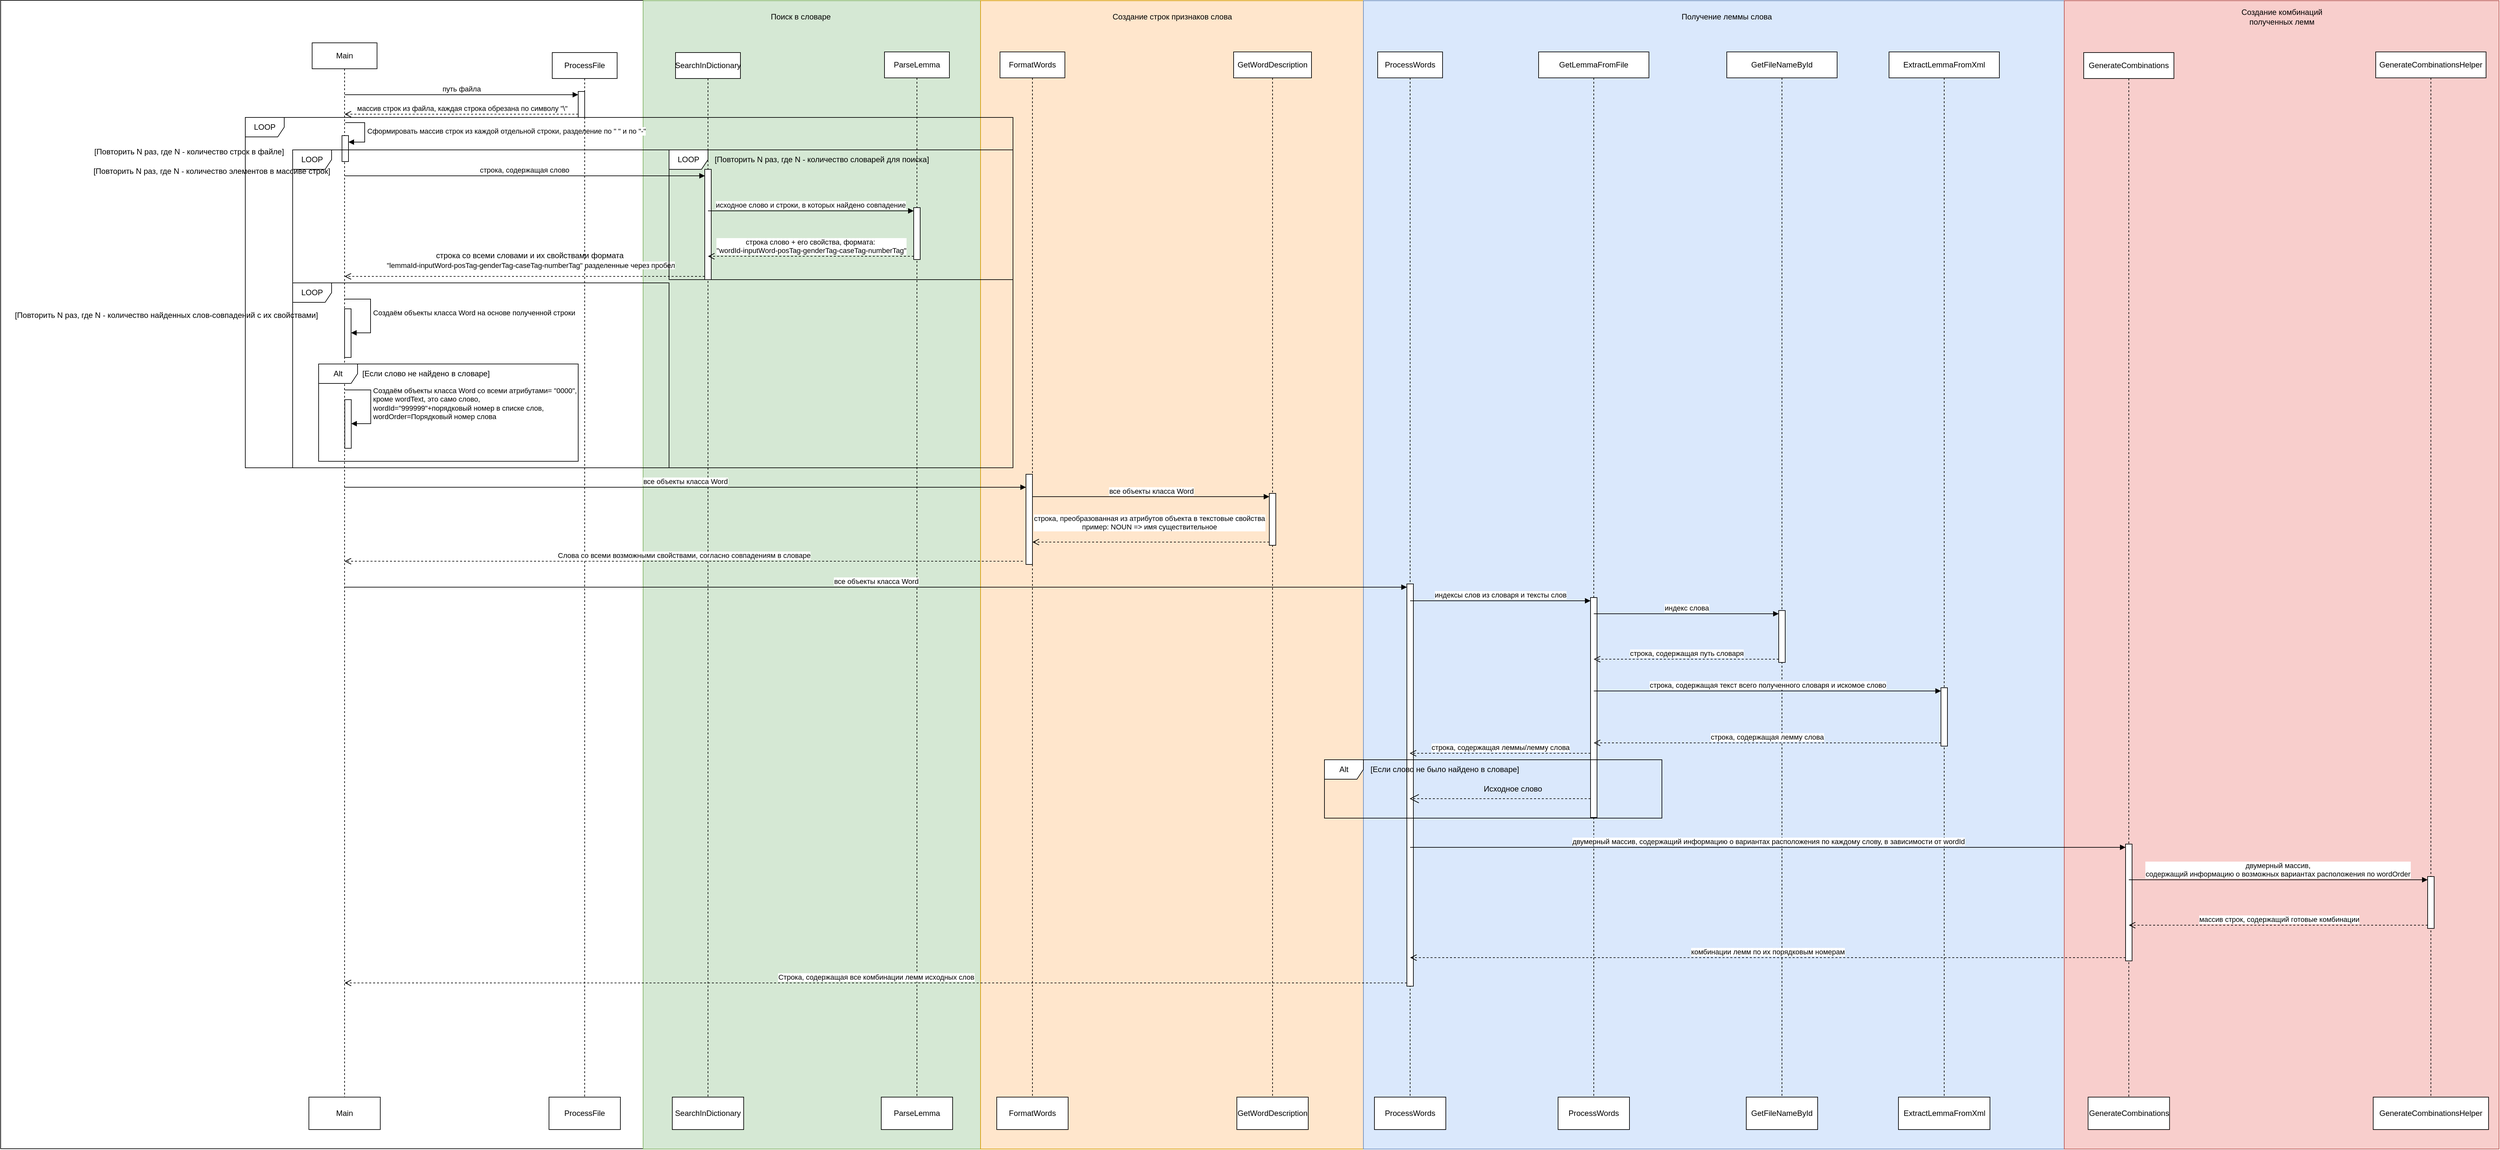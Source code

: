 <mxfile version="27.1.4">
  <diagram name="Страница — 1" id="jLnOedMRefn1-FSvZcaY">
    <mxGraphModel dx="3996" dy="2913" grid="1" gridSize="10" guides="1" tooltips="1" connect="1" arrows="1" fold="1" page="1" pageScale="1" pageWidth="827" pageHeight="1169" math="0" shadow="0">
      <root>
        <mxCell id="0" />
        <mxCell id="1" parent="0" />
        <mxCell id="mPj6bC7QtBjY4IhfVBW--126" value="" style="verticalLabelPosition=bottom;verticalAlign=top;html=1;shape=mxgraph.basic.rect;fillColor2=none;strokeWidth=1;size=0;indent=5;movable=0;resizable=0;rotatable=0;deletable=0;editable=0;locked=1;connectable=0;" vertex="1" parent="1">
          <mxGeometry x="-790" y="-50.5" width="990" height="1770" as="geometry" />
        </mxCell>
        <mxCell id="mPj6bC7QtBjY4IhfVBW--119" value="" style="verticalLabelPosition=bottom;verticalAlign=top;html=1;shape=mxgraph.basic.rect;fillColor2=none;strokeWidth=1;size=0;indent=5;fillColor=#d5e8d4;strokeColor=#82b366;movable=0;resizable=0;rotatable=0;deletable=0;editable=0;locked=1;connectable=0;" vertex="1" parent="1">
          <mxGeometry x="200" y="-50" width="520" height="1770" as="geometry" />
        </mxCell>
        <mxCell id="mPj6bC7QtBjY4IhfVBW--118" value="" style="verticalLabelPosition=bottom;verticalAlign=top;html=1;shape=mxgraph.basic.rect;fillColor2=none;strokeWidth=1;size=0;indent=5;fillColor=#ffe6cc;strokeColor=#d79b00;movable=0;resizable=0;rotatable=0;deletable=0;editable=0;locked=1;connectable=0;" vertex="1" parent="1">
          <mxGeometry x="720" y="-50" width="590" height="1770" as="geometry" />
        </mxCell>
        <mxCell id="mPj6bC7QtBjY4IhfVBW--117" value="" style="verticalLabelPosition=bottom;verticalAlign=top;html=1;shape=mxgraph.basic.rect;fillColor2=none;strokeWidth=1;size=0;indent=5;fillColor=#dae8fc;strokeColor=#6c8ebf;movable=0;resizable=0;rotatable=0;deletable=0;editable=0;locked=1;connectable=0;" vertex="1" parent="1">
          <mxGeometry x="1310" y="-50" width="1080" height="1770" as="geometry" />
        </mxCell>
        <mxCell id="mPj6bC7QtBjY4IhfVBW--116" value="" style="verticalLabelPosition=bottom;verticalAlign=top;html=1;shape=mxgraph.basic.rect;fillColor2=none;strokeWidth=1;size=20;indent=5;fillColor=#f8cecc;strokeColor=#b85450;movable=0;resizable=0;rotatable=0;deletable=0;editable=0;locked=1;connectable=0;" vertex="1" parent="1">
          <mxGeometry x="2390" y="-50" width="670" height="1770" as="geometry" />
        </mxCell>
        <mxCell id="mPj6bC7QtBjY4IhfVBW--17" value="Main" style="shape=umlLifeline;perimeter=lifelinePerimeter;whiteSpace=wrap;html=1;container=1;dropTarget=0;collapsible=0;recursiveResize=0;outlineConnect=0;portConstraint=eastwest;newEdgeStyle={&quot;curved&quot;:0,&quot;rounded&quot;:0};" vertex="1" parent="1">
          <mxGeometry x="-310" y="15" width="100" height="1625" as="geometry" />
        </mxCell>
        <mxCell id="mPj6bC7QtBjY4IhfVBW--47" value="" style="html=1;points=[[0,0,0,0,5],[0,1,0,0,-5],[1,0,0,0,5],[1,1,0,0,-5]];perimeter=orthogonalPerimeter;outlineConnect=0;targetShapes=umlLifeline;portConstraint=eastwest;newEdgeStyle={&quot;curved&quot;:0,&quot;rounded&quot;:0};" vertex="1" parent="mPj6bC7QtBjY4IhfVBW--17">
          <mxGeometry x="50" y="409.96" width="10" height="75" as="geometry" />
        </mxCell>
        <mxCell id="mPj6bC7QtBjY4IhfVBW--48" value="Создаём объекты класса Word на основе полученной строки" style="html=1;align=left;spacingLeft=2;endArrow=block;rounded=0;edgeStyle=orthogonalEdgeStyle;curved=0;rounded=0;" edge="1" target="mPj6bC7QtBjY4IhfVBW--47" parent="mPj6bC7QtBjY4IhfVBW--17">
          <mxGeometry relative="1" as="geometry">
            <mxPoint x="49.7" y="395" as="sourcePoint" />
            <Array as="points">
              <mxPoint x="90" y="395" />
              <mxPoint x="90" y="447" />
            </Array>
          </mxGeometry>
        </mxCell>
        <mxCell id="mPj6bC7QtBjY4IhfVBW--56" value="" style="html=1;points=[[0,0,0,0,5],[0,1,0,0,-5],[1,0,0,0,5],[1,1,0,0,-5]];perimeter=orthogonalPerimeter;outlineConnect=0;targetShapes=umlLifeline;portConstraint=eastwest;newEdgeStyle={&quot;curved&quot;:0,&quot;rounded&quot;:0};" vertex="1" parent="mPj6bC7QtBjY4IhfVBW--17">
          <mxGeometry x="50.3" y="549.96" width="10" height="75" as="geometry" />
        </mxCell>
        <mxCell id="mPj6bC7QtBjY4IhfVBW--57" value="Создаём объекты класса Word со всеми атрибутами= &quot;0000&quot;, &lt;br&gt;кроме wordText, это само слово,&amp;nbsp;&lt;br&gt;wordId=&quot;999999&quot;+порядковый номер в списке слов,&lt;br&gt;wordOrder=Порядковый номер слова" style="html=1;align=left;spacingLeft=2;endArrow=block;rounded=0;edgeStyle=orthogonalEdgeStyle;curved=0;rounded=0;" edge="1" parent="mPj6bC7QtBjY4IhfVBW--17" target="mPj6bC7QtBjY4IhfVBW--56">
          <mxGeometry relative="1" as="geometry">
            <mxPoint x="50" y="535" as="sourcePoint" />
            <Array as="points">
              <mxPoint x="90.3" y="535" />
              <mxPoint x="90.3" y="587" />
            </Array>
          </mxGeometry>
        </mxCell>
        <mxCell id="mPj6bC7QtBjY4IhfVBW--94" value="" style="html=1;points=[[0,0,0,0,5],[0,1,0,0,-5],[1,0,0,0,5],[1,1,0,0,-5]];perimeter=orthogonalPerimeter;outlineConnect=0;targetShapes=umlLifeline;portConstraint=eastwest;newEdgeStyle={&quot;curved&quot;:0,&quot;rounded&quot;:0};" vertex="1" parent="mPj6bC7QtBjY4IhfVBW--17">
          <mxGeometry x="46" y="143" width="10" height="40" as="geometry" />
        </mxCell>
        <mxCell id="mPj6bC7QtBjY4IhfVBW--95" value="Сформировать массив строк из каждой отдельной строки, разделение по &quot; &quot; и по &quot;-&quot;" style="html=1;align=left;spacingLeft=2;endArrow=block;rounded=0;edgeStyle=orthogonalEdgeStyle;curved=0;rounded=0;" edge="1" target="mPj6bC7QtBjY4IhfVBW--94" parent="mPj6bC7QtBjY4IhfVBW--17">
          <mxGeometry relative="1" as="geometry">
            <mxPoint x="51" y="123" as="sourcePoint" />
            <Array as="points">
              <mxPoint x="81" y="153" />
            </Array>
          </mxGeometry>
        </mxCell>
        <mxCell id="mPj6bC7QtBjY4IhfVBW--18" value="ProcessFile" style="shape=umlLifeline;perimeter=lifelinePerimeter;whiteSpace=wrap;html=1;container=1;dropTarget=0;collapsible=0;recursiveResize=0;outlineConnect=0;portConstraint=eastwest;newEdgeStyle={&quot;curved&quot;:0,&quot;rounded&quot;:0};" vertex="1" parent="1">
          <mxGeometry x="60" y="30" width="100" height="1610" as="geometry" />
        </mxCell>
        <mxCell id="mPj6bC7QtBjY4IhfVBW--33" value="" style="html=1;points=[[0,0,0,0,5],[0,1,0,0,-5],[1,0,0,0,5],[1,1,0,0,-5]];perimeter=orthogonalPerimeter;outlineConnect=0;targetShapes=umlLifeline;portConstraint=eastwest;newEdgeStyle={&quot;curved&quot;:0,&quot;rounded&quot;:0};" vertex="1" parent="mPj6bC7QtBjY4IhfVBW--18">
          <mxGeometry x="40" y="60" width="10" height="40" as="geometry" />
        </mxCell>
        <mxCell id="mPj6bC7QtBjY4IhfVBW--19" value="SearchInDictionary" style="shape=umlLifeline;perimeter=lifelinePerimeter;whiteSpace=wrap;html=1;container=1;dropTarget=0;collapsible=0;recursiveResize=0;outlineConnect=0;portConstraint=eastwest;newEdgeStyle={&quot;curved&quot;:0,&quot;rounded&quot;:0};" vertex="1" parent="1">
          <mxGeometry x="250" y="30" width="100" height="1610" as="geometry" />
        </mxCell>
        <mxCell id="mPj6bC7QtBjY4IhfVBW--44" value="" style="html=1;points=[[0,0,0,0,5],[0,1,0,0,-5],[1,0,0,0,5],[1,1,0,0,-5]];perimeter=orthogonalPerimeter;outlineConnect=0;targetShapes=umlLifeline;portConstraint=eastwest;newEdgeStyle={&quot;curved&quot;:0,&quot;rounded&quot;:0};" vertex="1" parent="mPj6bC7QtBjY4IhfVBW--19">
          <mxGeometry x="45" y="180" width="10" height="170" as="geometry" />
        </mxCell>
        <mxCell id="mPj6bC7QtBjY4IhfVBW--20" value="ParseLemma" style="shape=umlLifeline;perimeter=lifelinePerimeter;whiteSpace=wrap;html=1;container=1;dropTarget=0;collapsible=0;recursiveResize=0;outlineConnect=0;portConstraint=eastwest;newEdgeStyle={&quot;curved&quot;:0,&quot;rounded&quot;:0};" vertex="1" parent="1">
          <mxGeometry x="572" y="29" width="100" height="1611" as="geometry" />
        </mxCell>
        <mxCell id="mPj6bC7QtBjY4IhfVBW--40" value="" style="html=1;points=[[0,0,0,0,5],[0,1,0,0,-5],[1,0,0,0,5],[1,1,0,0,-5]];perimeter=orthogonalPerimeter;outlineConnect=0;targetShapes=umlLifeline;portConstraint=eastwest;newEdgeStyle={&quot;curved&quot;:0,&quot;rounded&quot;:0};" vertex="1" parent="mPj6bC7QtBjY4IhfVBW--20">
          <mxGeometry x="45" y="240" width="10" height="80" as="geometry" />
        </mxCell>
        <mxCell id="mPj6bC7QtBjY4IhfVBW--21" value="FormatWords" style="shape=umlLifeline;perimeter=lifelinePerimeter;whiteSpace=wrap;html=1;container=1;dropTarget=0;collapsible=0;recursiveResize=0;outlineConnect=0;portConstraint=eastwest;newEdgeStyle={&quot;curved&quot;:0,&quot;rounded&quot;:0};" vertex="1" parent="1">
          <mxGeometry x="750" y="29" width="100" height="1611" as="geometry" />
        </mxCell>
        <mxCell id="mPj6bC7QtBjY4IhfVBW--61" value="" style="html=1;points=[[0,0,0,0,5],[0,1,0,0,-5],[1,0,0,0,5],[1,1,0,0,-5]];perimeter=orthogonalPerimeter;outlineConnect=0;targetShapes=umlLifeline;portConstraint=eastwest;newEdgeStyle={&quot;curved&quot;:0,&quot;rounded&quot;:0};" vertex="1" parent="mPj6bC7QtBjY4IhfVBW--21">
          <mxGeometry x="40" y="651" width="10" height="139" as="geometry" />
        </mxCell>
        <mxCell id="mPj6bC7QtBjY4IhfVBW--63" value="Слова со всеми возможными свойствами, согласно совпадениям в словаре" style="html=1;verticalAlign=bottom;endArrow=open;dashed=1;endSize=8;curved=0;rounded=0;exitX=0;exitY=1;exitDx=0;exitDy=-5;" edge="1" parent="mPj6bC7QtBjY4IhfVBW--21" target="mPj6bC7QtBjY4IhfVBW--17">
          <mxGeometry relative="1" as="geometry">
            <mxPoint x="-75" y="895" as="targetPoint" />
            <mxPoint x="35" y="785.0" as="sourcePoint" />
          </mxGeometry>
        </mxCell>
        <mxCell id="mPj6bC7QtBjY4IhfVBW--22" value="GetWordDescription" style="shape=umlLifeline;perimeter=lifelinePerimeter;whiteSpace=wrap;html=1;container=1;dropTarget=0;collapsible=0;recursiveResize=0;outlineConnect=0;portConstraint=eastwest;newEdgeStyle={&quot;curved&quot;:0,&quot;rounded&quot;:0};" vertex="1" parent="1">
          <mxGeometry x="1110" y="29" width="120" height="1611" as="geometry" />
        </mxCell>
        <mxCell id="mPj6bC7QtBjY4IhfVBW--64" value="" style="html=1;points=[[0,0,0,0,5],[0,1,0,0,-5],[1,0,0,0,5],[1,1,0,0,-5]];perimeter=orthogonalPerimeter;outlineConnect=0;targetShapes=umlLifeline;portConstraint=eastwest;newEdgeStyle={&quot;curved&quot;:0,&quot;rounded&quot;:0};" vertex="1" parent="mPj6bC7QtBjY4IhfVBW--22">
          <mxGeometry x="55" y="680.5" width="10" height="80" as="geometry" />
        </mxCell>
        <mxCell id="mPj6bC7QtBjY4IhfVBW--23" value="ProcessWords" style="shape=umlLifeline;perimeter=lifelinePerimeter;whiteSpace=wrap;html=1;container=1;dropTarget=0;collapsible=0;recursiveResize=0;outlineConnect=0;portConstraint=eastwest;newEdgeStyle={&quot;curved&quot;:0,&quot;rounded&quot;:0};" vertex="1" parent="1">
          <mxGeometry x="1332" y="29" width="100" height="1611" as="geometry" />
        </mxCell>
        <mxCell id="mPj6bC7QtBjY4IhfVBW--67" value="" style="html=1;points=[[0,0,0,0,5],[0,1,0,0,-5],[1,0,0,0,5],[1,1,0,0,-5]];perimeter=orthogonalPerimeter;outlineConnect=0;targetShapes=umlLifeline;portConstraint=eastwest;newEdgeStyle={&quot;curved&quot;:0,&quot;rounded&quot;:0};" vertex="1" parent="mPj6bC7QtBjY4IhfVBW--23">
          <mxGeometry x="45" y="820" width="10" height="620" as="geometry" />
        </mxCell>
        <mxCell id="mPj6bC7QtBjY4IhfVBW--24" value="GenerateCombinations" style="shape=umlLifeline;perimeter=lifelinePerimeter;whiteSpace=wrap;html=1;container=1;dropTarget=0;collapsible=0;recursiveResize=0;outlineConnect=0;portConstraint=eastwest;newEdgeStyle={&quot;curved&quot;:0,&quot;rounded&quot;:0};" vertex="1" parent="1">
          <mxGeometry x="2420" y="30" width="139" height="1610" as="geometry" />
        </mxCell>
        <mxCell id="mPj6bC7QtBjY4IhfVBW--79" value="" style="html=1;points=[[0,0,0,0,5],[0,1,0,0,-5],[1,0,0,0,5],[1,1,0,0,-5]];perimeter=orthogonalPerimeter;outlineConnect=0;targetShapes=umlLifeline;portConstraint=eastwest;newEdgeStyle={&quot;curved&quot;:0,&quot;rounded&quot;:0};" vertex="1" parent="mPj6bC7QtBjY4IhfVBW--24">
          <mxGeometry x="64.5" y="1220" width="10" height="180" as="geometry" />
        </mxCell>
        <mxCell id="mPj6bC7QtBjY4IhfVBW--25" value="GenerateCombinationsHelper" style="shape=umlLifeline;perimeter=lifelinePerimeter;whiteSpace=wrap;html=1;container=1;dropTarget=0;collapsible=0;recursiveResize=0;outlineConnect=0;portConstraint=eastwest;newEdgeStyle={&quot;curved&quot;:0,&quot;rounded&quot;:0};" vertex="1" parent="1">
          <mxGeometry x="2870" y="29" width="170" height="1611" as="geometry" />
        </mxCell>
        <mxCell id="mPj6bC7QtBjY4IhfVBW--82" value="" style="html=1;points=[[0,0,0,0,5],[0,1,0,0,-5],[1,0,0,0,5],[1,1,0,0,-5]];perimeter=orthogonalPerimeter;outlineConnect=0;targetShapes=umlLifeline;portConstraint=eastwest;newEdgeStyle={&quot;curved&quot;:0,&quot;rounded&quot;:0};" vertex="1" parent="mPj6bC7QtBjY4IhfVBW--25">
          <mxGeometry x="80" y="1271" width="10" height="80" as="geometry" />
        </mxCell>
        <mxCell id="mPj6bC7QtBjY4IhfVBW--26" value="GetLemmaFromFile" style="shape=umlLifeline;perimeter=lifelinePerimeter;whiteSpace=wrap;html=1;container=1;dropTarget=0;collapsible=0;recursiveResize=0;outlineConnect=0;portConstraint=eastwest;newEdgeStyle={&quot;curved&quot;:0,&quot;rounded&quot;:0};" vertex="1" parent="1">
          <mxGeometry x="1580" y="29" width="170" height="1611" as="geometry" />
        </mxCell>
        <mxCell id="mPj6bC7QtBjY4IhfVBW--70" value="" style="html=1;points=[[0,0,0,0,5],[0,1,0,0,-5],[1,0,0,0,5],[1,1,0,0,-5]];perimeter=orthogonalPerimeter;outlineConnect=0;targetShapes=umlLifeline;portConstraint=eastwest;newEdgeStyle={&quot;curved&quot;:0,&quot;rounded&quot;:0};" vertex="1" parent="mPj6bC7QtBjY4IhfVBW--26">
          <mxGeometry x="80" y="841" width="10" height="339" as="geometry" />
        </mxCell>
        <mxCell id="mPj6bC7QtBjY4IhfVBW--27" value="GetFileNameById" style="shape=umlLifeline;perimeter=lifelinePerimeter;whiteSpace=wrap;html=1;container=1;dropTarget=0;collapsible=0;recursiveResize=0;outlineConnect=0;portConstraint=eastwest;newEdgeStyle={&quot;curved&quot;:0,&quot;rounded&quot;:0};" vertex="1" parent="1">
          <mxGeometry x="1870" y="29" width="170" height="1611" as="geometry" />
        </mxCell>
        <mxCell id="mPj6bC7QtBjY4IhfVBW--73" value="" style="html=1;points=[[0,0,0,0,5],[0,1,0,0,-5],[1,0,0,0,5],[1,1,0,0,-5]];perimeter=orthogonalPerimeter;outlineConnect=0;targetShapes=umlLifeline;portConstraint=eastwest;newEdgeStyle={&quot;curved&quot;:0,&quot;rounded&quot;:0};" vertex="1" parent="mPj6bC7QtBjY4IhfVBW--27">
          <mxGeometry x="80" y="861" width="10" height="80" as="geometry" />
        </mxCell>
        <mxCell id="mPj6bC7QtBjY4IhfVBW--30" value="ExtractLemmaFromXml" style="shape=umlLifeline;perimeter=lifelinePerimeter;whiteSpace=wrap;html=1;container=1;dropTarget=0;collapsible=0;recursiveResize=0;outlineConnect=0;portConstraint=eastwest;newEdgeStyle={&quot;curved&quot;:0,&quot;rounded&quot;:0};" vertex="1" parent="1">
          <mxGeometry x="2120" y="29" width="170" height="1611" as="geometry" />
        </mxCell>
        <mxCell id="mPj6bC7QtBjY4IhfVBW--76" value="" style="html=1;points=[[0,0,0,0,5],[0,1,0,0,-5],[1,0,0,0,5],[1,1,0,0,-5]];perimeter=orthogonalPerimeter;outlineConnect=0;targetShapes=umlLifeline;portConstraint=eastwest;newEdgeStyle={&quot;curved&quot;:0,&quot;rounded&quot;:0};" vertex="1" parent="mPj6bC7QtBjY4IhfVBW--30">
          <mxGeometry x="80" y="980" width="10" height="90" as="geometry" />
        </mxCell>
        <mxCell id="mPj6bC7QtBjY4IhfVBW--34" value="путь файла" style="html=1;verticalAlign=bottom;endArrow=block;curved=0;rounded=0;entryX=0;entryY=0;entryDx=0;entryDy=5;" edge="1" target="mPj6bC7QtBjY4IhfVBW--33" parent="1" source="mPj6bC7QtBjY4IhfVBW--17">
          <mxGeometry relative="1" as="geometry">
            <mxPoint x="30" y="95" as="sourcePoint" />
          </mxGeometry>
        </mxCell>
        <mxCell id="mPj6bC7QtBjY4IhfVBW--35" value="массив строк из файла, каждая строка обрезана по символу &quot;\&quot;" style="html=1;verticalAlign=bottom;endArrow=open;dashed=1;endSize=8;curved=0;rounded=0;exitX=0;exitY=1;exitDx=0;exitDy=-5;" edge="1" source="mPj6bC7QtBjY4IhfVBW--33" parent="1" target="mPj6bC7QtBjY4IhfVBW--17">
          <mxGeometry x="-0.003" relative="1" as="geometry">
            <mxPoint x="30" y="165" as="targetPoint" />
            <mxPoint as="offset" />
          </mxGeometry>
        </mxCell>
        <mxCell id="mPj6bC7QtBjY4IhfVBW--41" value="исходное слово и строки, в которых найдено совпадение" style="html=1;verticalAlign=bottom;endArrow=block;curved=0;rounded=0;entryX=0;entryY=0;entryDx=0;entryDy=5;" edge="1" target="mPj6bC7QtBjY4IhfVBW--40" parent="1" source="mPj6bC7QtBjY4IhfVBW--19">
          <mxGeometry x="-0.004" relative="1" as="geometry">
            <mxPoint x="415" y="285" as="sourcePoint" />
            <mxPoint as="offset" />
          </mxGeometry>
        </mxCell>
        <mxCell id="mPj6bC7QtBjY4IhfVBW--42" value="строка слово + его свойства, формата:&amp;nbsp;&lt;br&gt;&quot;wordId-inputWord-posTag-genderTag-caseTag-numberTag&quot;" style="html=1;verticalAlign=bottom;endArrow=open;dashed=1;endSize=8;curved=0;rounded=0;exitX=0;exitY=1;exitDx=0;exitDy=-5;" edge="1" source="mPj6bC7QtBjY4IhfVBW--40" parent="1" target="mPj6bC7QtBjY4IhfVBW--19">
          <mxGeometry x="0.001" relative="1" as="geometry">
            <mxPoint x="410" y="345" as="targetPoint" />
            <mxPoint as="offset" />
          </mxGeometry>
        </mxCell>
        <mxCell id="mPj6bC7QtBjY4IhfVBW--45" value="строка, содержащая слово" style="html=1;verticalAlign=bottom;endArrow=block;curved=0;rounded=0;entryX=0;entryY=0;entryDx=0;entryDy=5;" edge="1" parent="1">
          <mxGeometry relative="1" as="geometry">
            <mxPoint x="-260.001" y="220" as="sourcePoint" />
            <mxPoint x="295.24" y="220" as="targetPoint" />
            <Array as="points">
              <mxPoint x="20.24" y="220" />
            </Array>
          </mxGeometry>
        </mxCell>
        <mxCell id="mPj6bC7QtBjY4IhfVBW--46" value="" style="html=1;verticalAlign=bottom;endArrow=open;dashed=1;endSize=8;curved=0;rounded=0;exitX=0;exitY=1;exitDx=0;exitDy=-5;" edge="1" source="mPj6bC7QtBjY4IhfVBW--44" parent="1" target="mPj6bC7QtBjY4IhfVBW--17">
          <mxGeometry x="-0.0" relative="1" as="geometry">
            <mxPoint x="225" y="275" as="targetPoint" />
            <mxPoint as="offset" />
          </mxGeometry>
        </mxCell>
        <mxCell id="mPj6bC7QtBjY4IhfVBW--52" value="строка со всеми словами и их свойствами формата&lt;br&gt;&amp;nbsp;&lt;span style=&quot;font-size: 11px; background-color: rgb(255, 255, 255);&quot;&gt;&quot;lemmaId-inputWord-posTag-genderTag-caseTag-numberTag&quot; разделенные через пробел&lt;/span&gt;" style="text;html=1;align=center;verticalAlign=middle;resizable=0;points=[];autosize=1;strokeColor=none;fillColor=none;" vertex="1" parent="1">
          <mxGeometry x="-210" y="330" width="470" height="40" as="geometry" />
        </mxCell>
        <mxCell id="mPj6bC7QtBjY4IhfVBW--54" value="Alt" style="shape=umlFrame;whiteSpace=wrap;html=1;pointerEvents=0;" vertex="1" parent="1">
          <mxGeometry x="-300" y="510" width="400" height="150" as="geometry" />
        </mxCell>
        <mxCell id="mPj6bC7QtBjY4IhfVBW--55" value="[Если слово не найдено в словаре]" style="text;html=1;align=center;verticalAlign=middle;resizable=0;points=[];autosize=1;strokeColor=none;fillColor=none;" vertex="1" parent="1">
          <mxGeometry x="-245" y="510" width="220" height="30" as="geometry" />
        </mxCell>
        <mxCell id="mPj6bC7QtBjY4IhfVBW--62" value="все объекты класса Word" style="html=1;verticalAlign=bottom;endArrow=block;curved=0;rounded=0;entryX=0;entryY=0;entryDx=0;entryDy=5;" edge="1" parent="1">
          <mxGeometry relative="1" as="geometry">
            <mxPoint x="-260.553" y="700" as="sourcePoint" />
            <mxPoint x="790" y="700" as="targetPoint" />
          </mxGeometry>
        </mxCell>
        <mxCell id="mPj6bC7QtBjY4IhfVBW--65" value="все объекты класса Word" style="html=1;verticalAlign=bottom;endArrow=block;curved=0;rounded=0;entryX=0;entryY=0;entryDx=0;entryDy=5;" edge="1" target="mPj6bC7QtBjY4IhfVBW--64" parent="1" source="mPj6bC7QtBjY4IhfVBW--61">
          <mxGeometry relative="1" as="geometry">
            <mxPoint x="900" y="725" as="sourcePoint" />
          </mxGeometry>
        </mxCell>
        <mxCell id="mPj6bC7QtBjY4IhfVBW--66" value="строка, преобразованная из атрибутов объекта в текстовые свойства&lt;br&gt;пример: NOUN =&amp;gt; имя существительное" style="html=1;verticalAlign=bottom;endArrow=open;dashed=1;endSize=8;curved=0;rounded=0;exitX=0;exitY=1;exitDx=0;exitDy=-5;" edge="1" source="mPj6bC7QtBjY4IhfVBW--64" parent="1" target="mPj6bC7QtBjY4IhfVBW--21">
          <mxGeometry x="0.014" y="-15" relative="1" as="geometry">
            <mxPoint x="900" y="795" as="targetPoint" />
            <mxPoint as="offset" />
          </mxGeometry>
        </mxCell>
        <mxCell id="mPj6bC7QtBjY4IhfVBW--68" value="все объекты класса Word" style="html=1;verticalAlign=bottom;endArrow=block;curved=0;rounded=0;entryX=0;entryY=0;entryDx=0;entryDy=5;" edge="1" target="mPj6bC7QtBjY4IhfVBW--67" parent="1" source="mPj6bC7QtBjY4IhfVBW--17">
          <mxGeometry relative="1" as="geometry">
            <mxPoint x="1300" y="835" as="sourcePoint" />
          </mxGeometry>
        </mxCell>
        <mxCell id="mPj6bC7QtBjY4IhfVBW--69" value="Строка, содержащая все комбинации лемм исходных слов" style="html=1;verticalAlign=bottom;endArrow=open;dashed=1;endSize=8;curved=0;rounded=0;exitX=0;exitY=1;exitDx=0;exitDy=-5;" edge="1" source="mPj6bC7QtBjY4IhfVBW--67" parent="1" target="mPj6bC7QtBjY4IhfVBW--17">
          <mxGeometry relative="1" as="geometry">
            <mxPoint x="1300" y="905" as="targetPoint" />
          </mxGeometry>
        </mxCell>
        <mxCell id="mPj6bC7QtBjY4IhfVBW--71" value="индексы слов из словаря и тексты слов" style="html=1;verticalAlign=bottom;endArrow=block;curved=0;rounded=0;entryX=0;entryY=0;entryDx=0;entryDy=5;" edge="1" target="mPj6bC7QtBjY4IhfVBW--70" parent="1" source="mPj6bC7QtBjY4IhfVBW--23">
          <mxGeometry relative="1" as="geometry">
            <mxPoint x="2052" y="875" as="sourcePoint" />
          </mxGeometry>
        </mxCell>
        <mxCell id="mPj6bC7QtBjY4IhfVBW--72" value="строка, содержащая леммы/лемму слова" style="html=1;verticalAlign=bottom;endArrow=open;dashed=1;endSize=8;curved=0;rounded=0;exitX=0;exitY=1;exitDx=0;exitDy=-5;" edge="1" parent="1">
          <mxGeometry relative="1" as="geometry">
            <mxPoint x="1381.324" y="1110.0" as="targetPoint" />
            <mxPoint x="1660" y="1110.0" as="sourcePoint" />
          </mxGeometry>
        </mxCell>
        <mxCell id="mPj6bC7QtBjY4IhfVBW--74" value="индекс слова" style="html=1;verticalAlign=bottom;endArrow=block;curved=0;rounded=0;entryX=0;entryY=0;entryDx=0;entryDy=5;" edge="1" target="mPj6bC7QtBjY4IhfVBW--73" parent="1" source="mPj6bC7QtBjY4IhfVBW--26">
          <mxGeometry relative="1" as="geometry">
            <mxPoint x="2282" y="895" as="sourcePoint" />
          </mxGeometry>
        </mxCell>
        <mxCell id="mPj6bC7QtBjY4IhfVBW--75" value="строка, содержащая путь словаря" style="html=1;verticalAlign=bottom;endArrow=open;dashed=1;endSize=8;curved=0;rounded=0;exitX=0;exitY=1;exitDx=0;exitDy=-5;" edge="1" source="mPj6bC7QtBjY4IhfVBW--73" parent="1" target="mPj6bC7QtBjY4IhfVBW--26">
          <mxGeometry relative="1" as="geometry">
            <mxPoint x="2282" y="965" as="targetPoint" />
          </mxGeometry>
        </mxCell>
        <mxCell id="mPj6bC7QtBjY4IhfVBW--77" value="строка, содержащая текст всего полученного словаря и искомое слово" style="html=1;verticalAlign=bottom;endArrow=block;curved=0;rounded=0;entryX=0;entryY=0;entryDx=0;entryDy=5;" edge="1" target="mPj6bC7QtBjY4IhfVBW--76" parent="1" source="mPj6bC7QtBjY4IhfVBW--26">
          <mxGeometry relative="1" as="geometry">
            <mxPoint x="2532" y="995" as="sourcePoint" />
          </mxGeometry>
        </mxCell>
        <mxCell id="mPj6bC7QtBjY4IhfVBW--78" value="строка, содержащая лемму слова" style="html=1;verticalAlign=bottom;endArrow=open;dashed=1;endSize=8;curved=0;rounded=0;exitX=0;exitY=1;exitDx=0;exitDy=-5;" edge="1" source="mPj6bC7QtBjY4IhfVBW--76" parent="1" target="mPj6bC7QtBjY4IhfVBW--26">
          <mxGeometry x="0.001" relative="1" as="geometry">
            <mxPoint x="2532" y="1065" as="targetPoint" />
            <mxPoint as="offset" />
          </mxGeometry>
        </mxCell>
        <mxCell id="mPj6bC7QtBjY4IhfVBW--80" value="двумерный массив, содержащий информацию о вариантах расположения по каждому слову, в зависимости от wordId" style="html=1;verticalAlign=bottom;endArrow=block;curved=0;rounded=0;entryX=0;entryY=0;entryDx=0;entryDy=5;" edge="1" target="mPj6bC7QtBjY4IhfVBW--79" parent="1" source="mPj6bC7QtBjY4IhfVBW--23">
          <mxGeometry x="-0.0" relative="1" as="geometry">
            <mxPoint x="2415" y="1135" as="sourcePoint" />
            <mxPoint as="offset" />
          </mxGeometry>
        </mxCell>
        <mxCell id="mPj6bC7QtBjY4IhfVBW--81" value="комбинации лемм по их порядковым номерам" style="html=1;verticalAlign=bottom;endArrow=open;dashed=1;endSize=8;curved=0;rounded=0;exitX=0;exitY=1;exitDx=0;exitDy=-5;" edge="1" source="mPj6bC7QtBjY4IhfVBW--79" parent="1" target="mPj6bC7QtBjY4IhfVBW--23">
          <mxGeometry relative="1" as="geometry">
            <mxPoint x="2415" y="1205" as="targetPoint" />
          </mxGeometry>
        </mxCell>
        <mxCell id="mPj6bC7QtBjY4IhfVBW--83" value="двумерный массив, &lt;br&gt;содержащий информацию о возможных вариантах расположения по wordOrder" style="html=1;verticalAlign=bottom;endArrow=block;curved=0;rounded=0;entryX=0;entryY=0;entryDx=0;entryDy=5;" edge="1" target="mPj6bC7QtBjY4IhfVBW--82" parent="1" source="mPj6bC7QtBjY4IhfVBW--24">
          <mxGeometry x="-0.003" relative="1" as="geometry">
            <mxPoint x="2669" y="1205" as="sourcePoint" />
            <mxPoint as="offset" />
          </mxGeometry>
        </mxCell>
        <mxCell id="mPj6bC7QtBjY4IhfVBW--84" value="массив строк, содержащий готовые комбинации" style="html=1;verticalAlign=bottom;endArrow=open;dashed=1;endSize=8;curved=0;rounded=0;exitX=0;exitY=1;exitDx=0;exitDy=-5;" edge="1" source="mPj6bC7QtBjY4IhfVBW--82" parent="1" target="mPj6bC7QtBjY4IhfVBW--24">
          <mxGeometry x="-0.003" relative="1" as="geometry">
            <mxPoint x="2669" y="1275" as="targetPoint" />
            <mxPoint as="offset" />
          </mxGeometry>
        </mxCell>
        <mxCell id="mPj6bC7QtBjY4IhfVBW--86" value="Alt" style="shape=umlFrame;whiteSpace=wrap;html=1;pointerEvents=0;" vertex="1" parent="1">
          <mxGeometry x="1250" y="1120" width="520" height="90" as="geometry" />
        </mxCell>
        <mxCell id="mPj6bC7QtBjY4IhfVBW--87" value="[Если слово не было найдено в словаре]" style="text;html=1;align=center;verticalAlign=middle;resizable=0;points=[];autosize=1;strokeColor=none;fillColor=none;" vertex="1" parent="1">
          <mxGeometry x="1310" y="1120" width="250" height="30" as="geometry" />
        </mxCell>
        <mxCell id="mPj6bC7QtBjY4IhfVBW--88" value="" style="endArrow=open;endSize=12;dashed=1;html=1;rounded=0;" edge="1" parent="1">
          <mxGeometry width="160" relative="1" as="geometry">
            <mxPoint x="1660" y="1180" as="sourcePoint" />
            <mxPoint x="1381.324" y="1180" as="targetPoint" />
          </mxGeometry>
        </mxCell>
        <mxCell id="mPj6bC7QtBjY4IhfVBW--89" value="Исходное слово" style="text;html=1;align=center;verticalAlign=middle;resizable=0;points=[];autosize=1;strokeColor=none;fillColor=none;" vertex="1" parent="1">
          <mxGeometry x="1485" y="1150" width="110" height="30" as="geometry" />
        </mxCell>
        <mxCell id="mPj6bC7QtBjY4IhfVBW--92" value="LOOP" style="shape=umlFrame;whiteSpace=wrap;html=1;pointerEvents=0;" vertex="1" parent="1">
          <mxGeometry x="-340" y="180" width="1110" height="490" as="geometry" />
        </mxCell>
        <mxCell id="mPj6bC7QtBjY4IhfVBW--93" value="[Повторить N раз, где N - количество элементов в массиве строк]" style="text;html=1;align=center;verticalAlign=middle;resizable=0;points=[];autosize=1;strokeColor=none;fillColor=none;" vertex="1" parent="1">
          <mxGeometry x="-660" y="198" width="390" height="30" as="geometry" />
        </mxCell>
        <mxCell id="mPj6bC7QtBjY4IhfVBW--96" value="LOOP" style="shape=umlFrame;whiteSpace=wrap;html=1;pointerEvents=0;" vertex="1" parent="1">
          <mxGeometry x="-413" y="130" width="1183" height="540" as="geometry" />
        </mxCell>
        <mxCell id="mPj6bC7QtBjY4IhfVBW--97" value="[Повторить N раз, где N - количество строк в файле]" style="text;html=1;align=center;verticalAlign=middle;resizable=0;points=[];autosize=1;strokeColor=none;fillColor=none;rotation=0;" vertex="1" parent="1">
          <mxGeometry x="-660" y="168" width="320" height="30" as="geometry" />
        </mxCell>
        <mxCell id="mPj6bC7QtBjY4IhfVBW--99" value="LOOP" style="shape=umlFrame;whiteSpace=wrap;html=1;pointerEvents=0;" vertex="1" parent="1">
          <mxGeometry x="240" y="180" width="530" height="200" as="geometry" />
        </mxCell>
        <mxCell id="mPj6bC7QtBjY4IhfVBW--100" value="[Повторить N раз, где N - количество словарей для поиска]" style="text;html=1;align=center;verticalAlign=middle;resizable=0;points=[];autosize=1;strokeColor=none;fillColor=none;" vertex="1" parent="1">
          <mxGeometry x="300" y="180" width="350" height="30" as="geometry" />
        </mxCell>
        <mxCell id="mPj6bC7QtBjY4IhfVBW--101" value="LOOP" style="shape=umlFrame;whiteSpace=wrap;html=1;pointerEvents=0;" vertex="1" parent="1">
          <mxGeometry x="-340" y="385" width="580" height="285" as="geometry" />
        </mxCell>
        <mxCell id="mPj6bC7QtBjY4IhfVBW--102" value="[Повторить N раз, где N - количество найденных слов-совпадений с их свойствами]" style="text;html=1;align=center;verticalAlign=middle;resizable=0;points=[];autosize=1;strokeColor=none;fillColor=none;" vertex="1" parent="1">
          <mxGeometry x="-780" y="420" width="490" height="30" as="geometry" />
        </mxCell>
        <mxCell id="mPj6bC7QtBjY4IhfVBW--103" value="Main" style="html=1;whiteSpace=wrap;" vertex="1" parent="1">
          <mxGeometry x="-315" y="1640" width="110" height="50" as="geometry" />
        </mxCell>
        <mxCell id="mPj6bC7QtBjY4IhfVBW--104" value="ProcessFile" style="html=1;whiteSpace=wrap;" vertex="1" parent="1">
          <mxGeometry x="55" y="1640" width="110" height="50" as="geometry" />
        </mxCell>
        <mxCell id="mPj6bC7QtBjY4IhfVBW--105" value="SearchInDictionary" style="html=1;whiteSpace=wrap;" vertex="1" parent="1">
          <mxGeometry x="245" y="1640" width="110" height="50" as="geometry" />
        </mxCell>
        <mxCell id="mPj6bC7QtBjY4IhfVBW--106" value="ParseLemma" style="html=1;whiteSpace=wrap;" vertex="1" parent="1">
          <mxGeometry x="567" y="1640" width="110" height="50" as="geometry" />
        </mxCell>
        <mxCell id="mPj6bC7QtBjY4IhfVBW--107" value="FormatWords" style="html=1;whiteSpace=wrap;" vertex="1" parent="1">
          <mxGeometry x="745" y="1640" width="110" height="50" as="geometry" />
        </mxCell>
        <mxCell id="mPj6bC7QtBjY4IhfVBW--108" value="GetWordDescription" style="html=1;whiteSpace=wrap;" vertex="1" parent="1">
          <mxGeometry x="1115" y="1640" width="110" height="50" as="geometry" />
        </mxCell>
        <mxCell id="mPj6bC7QtBjY4IhfVBW--109" value="ProcessWords" style="html=1;whiteSpace=wrap;" vertex="1" parent="1">
          <mxGeometry x="1327" y="1640" width="110" height="50" as="geometry" />
        </mxCell>
        <mxCell id="mPj6bC7QtBjY4IhfVBW--110" value="ProcessWords" style="html=1;whiteSpace=wrap;" vertex="1" parent="1">
          <mxGeometry x="1610" y="1640" width="110" height="50" as="geometry" />
        </mxCell>
        <mxCell id="mPj6bC7QtBjY4IhfVBW--111" value="GenerateCombinations" style="html=1;whiteSpace=wrap;" vertex="1" parent="1">
          <mxGeometry x="2426.75" y="1640" width="125.5" height="50" as="geometry" />
        </mxCell>
        <mxCell id="mPj6bC7QtBjY4IhfVBW--112" value="GenerateCombinationsHelper" style="html=1;whiteSpace=wrap;" vertex="1" parent="1">
          <mxGeometry x="2866.13" y="1640" width="177.75" height="50" as="geometry" />
        </mxCell>
        <mxCell id="mPj6bC7QtBjY4IhfVBW--114" value="ExtractLemmaFromXml" style="html=1;whiteSpace=wrap;" vertex="1" parent="1">
          <mxGeometry x="2134.5" y="1640" width="141" height="50" as="geometry" />
        </mxCell>
        <mxCell id="mPj6bC7QtBjY4IhfVBW--115" value="GetFileNameById" style="html=1;whiteSpace=wrap;" vertex="1" parent="1">
          <mxGeometry x="1900" y="1640" width="110" height="50" as="geometry" />
        </mxCell>
        <mxCell id="mPj6bC7QtBjY4IhfVBW--120" value="Поиск в словаре" style="text;html=1;align=center;verticalAlign=middle;whiteSpace=wrap;rounded=0;" vertex="1" parent="1">
          <mxGeometry x="370" y="-40" width="146" height="30" as="geometry" />
        </mxCell>
        <mxCell id="mPj6bC7QtBjY4IhfVBW--121" value="Создание строк признаков слова" style="text;html=1;align=center;verticalAlign=middle;whiteSpace=wrap;rounded=0;" vertex="1" parent="1">
          <mxGeometry x="907.5" y="-40" width="215" height="30" as="geometry" />
        </mxCell>
        <mxCell id="mPj6bC7QtBjY4IhfVBW--122" value="Получение леммы слова" style="text;html=1;align=center;verticalAlign=middle;whiteSpace=wrap;rounded=0;" vertex="1" parent="1">
          <mxGeometry x="1770" y="-40" width="200" height="30" as="geometry" />
        </mxCell>
        <mxCell id="mPj6bC7QtBjY4IhfVBW--123" value="Создание комбинаций полученных лемм" style="text;html=1;align=center;verticalAlign=middle;whiteSpace=wrap;rounded=0;" vertex="1" parent="1">
          <mxGeometry x="2637.5" y="-40" width="175" height="30" as="geometry" />
        </mxCell>
      </root>
    </mxGraphModel>
  </diagram>
</mxfile>
